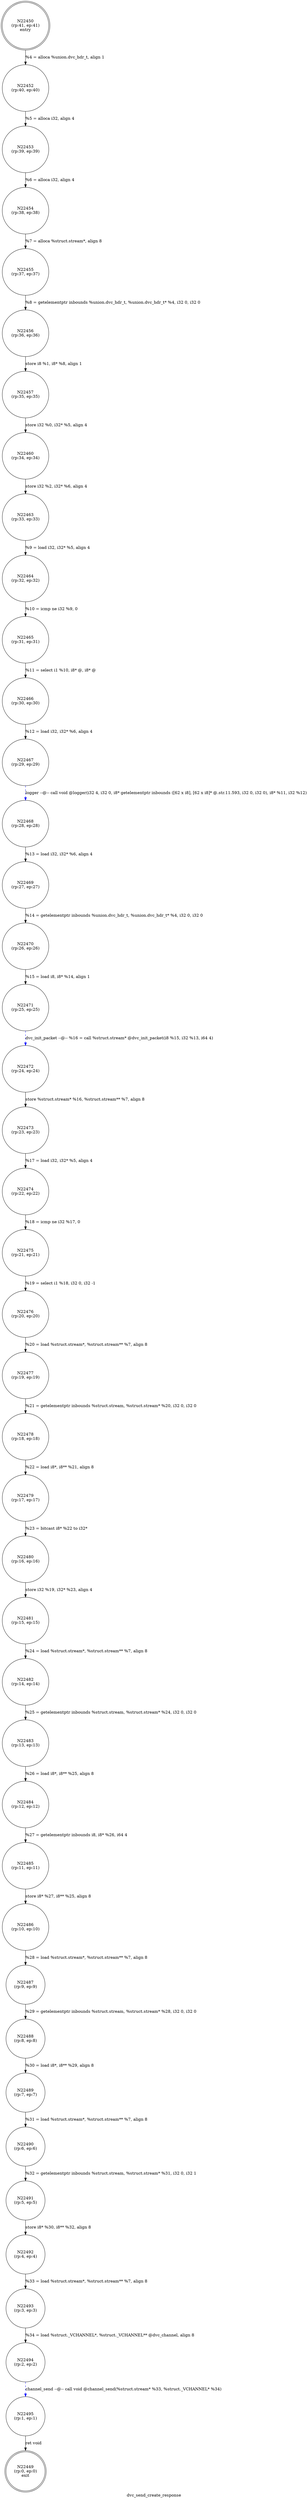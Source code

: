 digraph dvc_send_create_response {
label="dvc_send_create_response"
22449 [label="N22449\n(rp:0, ep:0)\nexit", shape="doublecircle"]
22450 [label="N22450\n(rp:41, ep:41)\nentry", shape="doublecircle"]
22450 -> 22452 [label="%4 = alloca %union.dvc_hdr_t, align 1"]
22452 [label="N22452\n(rp:40, ep:40)", shape="circle"]
22452 -> 22453 [label="%5 = alloca i32, align 4"]
22453 [label="N22453\n(rp:39, ep:39)", shape="circle"]
22453 -> 22454 [label="%6 = alloca i32, align 4"]
22454 [label="N22454\n(rp:38, ep:38)", shape="circle"]
22454 -> 22455 [label="%7 = alloca %struct.stream*, align 8"]
22455 [label="N22455\n(rp:37, ep:37)", shape="circle"]
22455 -> 22456 [label="%8 = getelementptr inbounds %union.dvc_hdr_t, %union.dvc_hdr_t* %4, i32 0, i32 0"]
22456 [label="N22456\n(rp:36, ep:36)", shape="circle"]
22456 -> 22457 [label="store i8 %1, i8* %8, align 1"]
22457 [label="N22457\n(rp:35, ep:35)", shape="circle"]
22457 -> 22460 [label="store i32 %0, i32* %5, align 4"]
22460 [label="N22460\n(rp:34, ep:34)", shape="circle"]
22460 -> 22463 [label="store i32 %2, i32* %6, align 4"]
22463 [label="N22463\n(rp:33, ep:33)", shape="circle"]
22463 -> 22464 [label="%9 = load i32, i32* %5, align 4"]
22464 [label="N22464\n(rp:32, ep:32)", shape="circle"]
22464 -> 22465 [label="%10 = icmp ne i32 %9, 0"]
22465 [label="N22465\n(rp:31, ep:31)", shape="circle"]
22465 -> 22466 [label="%11 = select i1 %10, i8* @, i8* @"]
22466 [label="N22466\n(rp:30, ep:30)", shape="circle"]
22466 -> 22467 [label="%12 = load i32, i32* %6, align 4"]
22467 [label="N22467\n(rp:29, ep:29)", shape="circle"]
22467 -> 22468 [label="logger --@-- call void @logger(i32 4, i32 0, i8* getelementptr inbounds ([62 x i8], [62 x i8]* @.str.11.593, i32 0, i32 0), i8* %11, i32 %12)", style="dashed", color="blue"]
22468 [label="N22468\n(rp:28, ep:28)", shape="circle"]
22468 -> 22469 [label="%13 = load i32, i32* %6, align 4"]
22469 [label="N22469\n(rp:27, ep:27)", shape="circle"]
22469 -> 22470 [label="%14 = getelementptr inbounds %union.dvc_hdr_t, %union.dvc_hdr_t* %4, i32 0, i32 0"]
22470 [label="N22470\n(rp:26, ep:26)", shape="circle"]
22470 -> 22471 [label="%15 = load i8, i8* %14, align 1"]
22471 [label="N22471\n(rp:25, ep:25)", shape="circle"]
22471 -> 22472 [label="dvc_init_packet --@-- %16 = call %struct.stream* @dvc_init_packet(i8 %15, i32 %13, i64 4)", style="dashed", color="blue"]
22472 [label="N22472\n(rp:24, ep:24)", shape="circle"]
22472 -> 22473 [label="store %struct.stream* %16, %struct.stream** %7, align 8"]
22473 [label="N22473\n(rp:23, ep:23)", shape="circle"]
22473 -> 22474 [label="%17 = load i32, i32* %5, align 4"]
22474 [label="N22474\n(rp:22, ep:22)", shape="circle"]
22474 -> 22475 [label="%18 = icmp ne i32 %17, 0"]
22475 [label="N22475\n(rp:21, ep:21)", shape="circle"]
22475 -> 22476 [label="%19 = select i1 %18, i32 0, i32 -1"]
22476 [label="N22476\n(rp:20, ep:20)", shape="circle"]
22476 -> 22477 [label="%20 = load %struct.stream*, %struct.stream** %7, align 8"]
22477 [label="N22477\n(rp:19, ep:19)", shape="circle"]
22477 -> 22478 [label="%21 = getelementptr inbounds %struct.stream, %struct.stream* %20, i32 0, i32 0"]
22478 [label="N22478\n(rp:18, ep:18)", shape="circle"]
22478 -> 22479 [label="%22 = load i8*, i8** %21, align 8"]
22479 [label="N22479\n(rp:17, ep:17)", shape="circle"]
22479 -> 22480 [label="%23 = bitcast i8* %22 to i32*"]
22480 [label="N22480\n(rp:16, ep:16)", shape="circle"]
22480 -> 22481 [label="store i32 %19, i32* %23, align 4"]
22481 [label="N22481\n(rp:15, ep:15)", shape="circle"]
22481 -> 22482 [label="%24 = load %struct.stream*, %struct.stream** %7, align 8"]
22482 [label="N22482\n(rp:14, ep:14)", shape="circle"]
22482 -> 22483 [label="%25 = getelementptr inbounds %struct.stream, %struct.stream* %24, i32 0, i32 0"]
22483 [label="N22483\n(rp:13, ep:13)", shape="circle"]
22483 -> 22484 [label="%26 = load i8*, i8** %25, align 8"]
22484 [label="N22484\n(rp:12, ep:12)", shape="circle"]
22484 -> 22485 [label="%27 = getelementptr inbounds i8, i8* %26, i64 4"]
22485 [label="N22485\n(rp:11, ep:11)", shape="circle"]
22485 -> 22486 [label="store i8* %27, i8** %25, align 8"]
22486 [label="N22486\n(rp:10, ep:10)", shape="circle"]
22486 -> 22487 [label="%28 = load %struct.stream*, %struct.stream** %7, align 8"]
22487 [label="N22487\n(rp:9, ep:9)", shape="circle"]
22487 -> 22488 [label="%29 = getelementptr inbounds %struct.stream, %struct.stream* %28, i32 0, i32 0"]
22488 [label="N22488\n(rp:8, ep:8)", shape="circle"]
22488 -> 22489 [label="%30 = load i8*, i8** %29, align 8"]
22489 [label="N22489\n(rp:7, ep:7)", shape="circle"]
22489 -> 22490 [label="%31 = load %struct.stream*, %struct.stream** %7, align 8"]
22490 [label="N22490\n(rp:6, ep:6)", shape="circle"]
22490 -> 22491 [label="%32 = getelementptr inbounds %struct.stream, %struct.stream* %31, i32 0, i32 1"]
22491 [label="N22491\n(rp:5, ep:5)", shape="circle"]
22491 -> 22492 [label="store i8* %30, i8** %32, align 8"]
22492 [label="N22492\n(rp:4, ep:4)", shape="circle"]
22492 -> 22493 [label="%33 = load %struct.stream*, %struct.stream** %7, align 8"]
22493 [label="N22493\n(rp:3, ep:3)", shape="circle"]
22493 -> 22494 [label="%34 = load %struct._VCHANNEL*, %struct._VCHANNEL** @dvc_channel, align 8"]
22494 [label="N22494\n(rp:2, ep:2)", shape="circle"]
22494 -> 22495 [label="channel_send --@-- call void @channel_send(%struct.stream* %33, %struct._VCHANNEL* %34)", style="dashed", color="blue"]
22495 [label="N22495\n(rp:1, ep:1)", shape="circle"]
22495 -> 22449 [label="ret void"]
}
